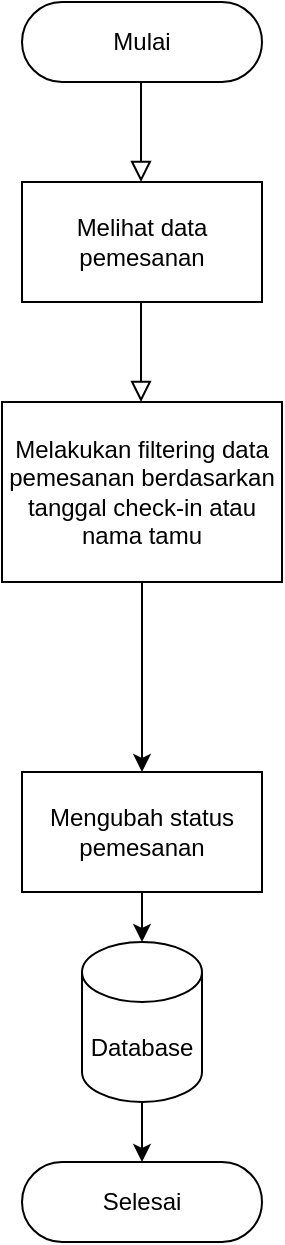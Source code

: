 <mxfile version="20.8.5" type="github">
  <diagram id="C5RBs43oDa-KdzZeNtuy" name="Page-1">
    <mxGraphModel dx="910" dy="512" grid="1" gridSize="10" guides="1" tooltips="1" connect="1" arrows="1" fold="1" page="1" pageScale="1" pageWidth="827" pageHeight="1169" math="0" shadow="0">
      <root>
        <mxCell id="WIyWlLk6GJQsqaUBKTNV-0" />
        <mxCell id="WIyWlLk6GJQsqaUBKTNV-1" parent="WIyWlLk6GJQsqaUBKTNV-0" />
        <mxCell id="WIyWlLk6GJQsqaUBKTNV-2" value="" style="rounded=0;html=1;jettySize=auto;orthogonalLoop=1;fontSize=11;endArrow=block;endFill=0;endSize=8;strokeWidth=1;shadow=0;labelBackgroundColor=none;edgeStyle=orthogonalEdgeStyle;" parent="WIyWlLk6GJQsqaUBKTNV-1" edge="1">
          <mxGeometry relative="1" as="geometry">
            <mxPoint x="413.5" y="110" as="sourcePoint" />
            <mxPoint x="413.5" y="160" as="targetPoint" />
          </mxGeometry>
        </mxCell>
        <mxCell id="BZcNbhCr19lZi-BNU2Of-0" value="Mulai" style="rounded=1;whiteSpace=wrap;html=1;fontSize=12;glass=0;strokeWidth=1;shadow=0;arcSize=50;" vertex="1" parent="WIyWlLk6GJQsqaUBKTNV-1">
          <mxGeometry x="354" y="70" width="120" height="40" as="geometry" />
        </mxCell>
        <mxCell id="BZcNbhCr19lZi-BNU2Of-1" value="Melihat data pemesanan" style="rounded=0;whiteSpace=wrap;html=1;" vertex="1" parent="WIyWlLk6GJQsqaUBKTNV-1">
          <mxGeometry x="354" y="160" width="120" height="60" as="geometry" />
        </mxCell>
        <mxCell id="BZcNbhCr19lZi-BNU2Of-2" value="" style="rounded=0;html=1;jettySize=auto;orthogonalLoop=1;fontSize=11;endArrow=block;endFill=0;endSize=8;strokeWidth=1;shadow=0;labelBackgroundColor=none;edgeStyle=orthogonalEdgeStyle;" edge="1" parent="WIyWlLk6GJQsqaUBKTNV-1">
          <mxGeometry relative="1" as="geometry">
            <mxPoint x="413.5" y="220" as="sourcePoint" />
            <mxPoint x="413.5" y="270" as="targetPoint" />
          </mxGeometry>
        </mxCell>
        <mxCell id="BZcNbhCr19lZi-BNU2Of-5" value="" style="edgeStyle=orthogonalEdgeStyle;rounded=0;orthogonalLoop=1;jettySize=auto;html=1;" edge="1" parent="WIyWlLk6GJQsqaUBKTNV-1" source="BZcNbhCr19lZi-BNU2Of-3" target="BZcNbhCr19lZi-BNU2Of-4">
          <mxGeometry relative="1" as="geometry" />
        </mxCell>
        <mxCell id="BZcNbhCr19lZi-BNU2Of-3" value="Melakukan filtering data pemesanan berdasarkan tanggal check-in atau nama tamu" style="rounded=0;whiteSpace=wrap;html=1;" vertex="1" parent="WIyWlLk6GJQsqaUBKTNV-1">
          <mxGeometry x="344" y="270" width="140" height="90" as="geometry" />
        </mxCell>
        <mxCell id="BZcNbhCr19lZi-BNU2Of-7" value="" style="edgeStyle=orthogonalEdgeStyle;rounded=0;orthogonalLoop=1;jettySize=auto;html=1;" edge="1" parent="WIyWlLk6GJQsqaUBKTNV-1" source="BZcNbhCr19lZi-BNU2Of-4" target="BZcNbhCr19lZi-BNU2Of-6">
          <mxGeometry relative="1" as="geometry" />
        </mxCell>
        <mxCell id="BZcNbhCr19lZi-BNU2Of-4" value="Mengubah status pemesanan" style="whiteSpace=wrap;html=1;rounded=0;" vertex="1" parent="WIyWlLk6GJQsqaUBKTNV-1">
          <mxGeometry x="354" y="455" width="120" height="60" as="geometry" />
        </mxCell>
        <mxCell id="BZcNbhCr19lZi-BNU2Of-9" value="" style="edgeStyle=orthogonalEdgeStyle;rounded=0;orthogonalLoop=1;jettySize=auto;html=1;" edge="1" parent="WIyWlLk6GJQsqaUBKTNV-1" source="BZcNbhCr19lZi-BNU2Of-6" target="BZcNbhCr19lZi-BNU2Of-8">
          <mxGeometry relative="1" as="geometry" />
        </mxCell>
        <mxCell id="BZcNbhCr19lZi-BNU2Of-6" value="Database" style="shape=cylinder3;whiteSpace=wrap;html=1;boundedLbl=1;backgroundOutline=1;size=15;" vertex="1" parent="WIyWlLk6GJQsqaUBKTNV-1">
          <mxGeometry x="384" y="540" width="60" height="80" as="geometry" />
        </mxCell>
        <mxCell id="BZcNbhCr19lZi-BNU2Of-8" value="Selesai" style="rounded=1;whiteSpace=wrap;html=1;fontSize=12;glass=0;strokeWidth=1;shadow=0;arcSize=50;" vertex="1" parent="WIyWlLk6GJQsqaUBKTNV-1">
          <mxGeometry x="354" y="650" width="120" height="40" as="geometry" />
        </mxCell>
      </root>
    </mxGraphModel>
  </diagram>
</mxfile>
